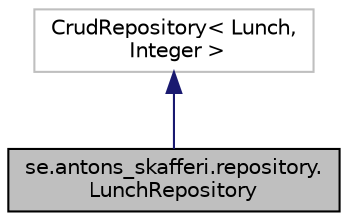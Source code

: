 digraph "se.antons_skafferi.repository.LunchRepository"
{
 // LATEX_PDF_SIZE
  edge [fontname="Helvetica",fontsize="10",labelfontname="Helvetica",labelfontsize="10"];
  node [fontname="Helvetica",fontsize="10",shape=record];
  Node1 [label="se.antons_skafferi.repository.\lLunchRepository",height=0.2,width=0.4,color="black", fillcolor="grey75", style="filled", fontcolor="black",tooltip=" "];
  Node2 -> Node1 [dir="back",color="midnightblue",fontsize="10",style="solid",fontname="Helvetica"];
  Node2 [label="CrudRepository\< Lunch,\l Integer \>",height=0.2,width=0.4,color="grey75", fillcolor="white", style="filled",tooltip=" "];
}
